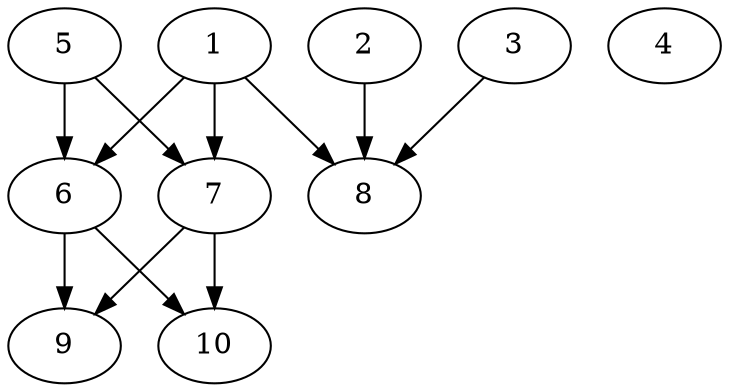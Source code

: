 // DAG automatically generated by daggen at Thu Oct  3 13:58:05 2019
// ./daggen --dot -n 10 --ccr 0.5 --fat 0.7 --regular 0.5 --density 0.5 --mindata 5242880 --maxdata 52428800 
digraph G {
  1 [size="38285312", alpha="0.15", expect_size="19142656"] 
  1 -> 6 [size ="19142656"]
  1 -> 7 [size ="19142656"]
  1 -> 8 [size ="19142656"]
  2 [size="44292096", alpha="0.06", expect_size="22146048"] 
  2 -> 8 [size ="22146048"]
  3 [size="71192576", alpha="0.12", expect_size="35596288"] 
  3 -> 8 [size ="35596288"]
  4 [size="65327104", alpha="0.14", expect_size="32663552"] 
  5 [size="80054272", alpha="0.11", expect_size="40027136"] 
  5 -> 6 [size ="40027136"]
  5 -> 7 [size ="40027136"]
  6 [size="46415872", alpha="0.19", expect_size="23207936"] 
  6 -> 9 [size ="23207936"]
  6 -> 10 [size ="23207936"]
  7 [size="24254464", alpha="0.17", expect_size="12127232"] 
  7 -> 9 [size ="12127232"]
  7 -> 10 [size ="12127232"]
  8 [size="99756032", alpha="0.01", expect_size="49878016"] 
  9 [size="23179264", alpha="0.19", expect_size="11589632"] 
  10 [size="101232640", alpha="0.04", expect_size="50616320"] 
}
